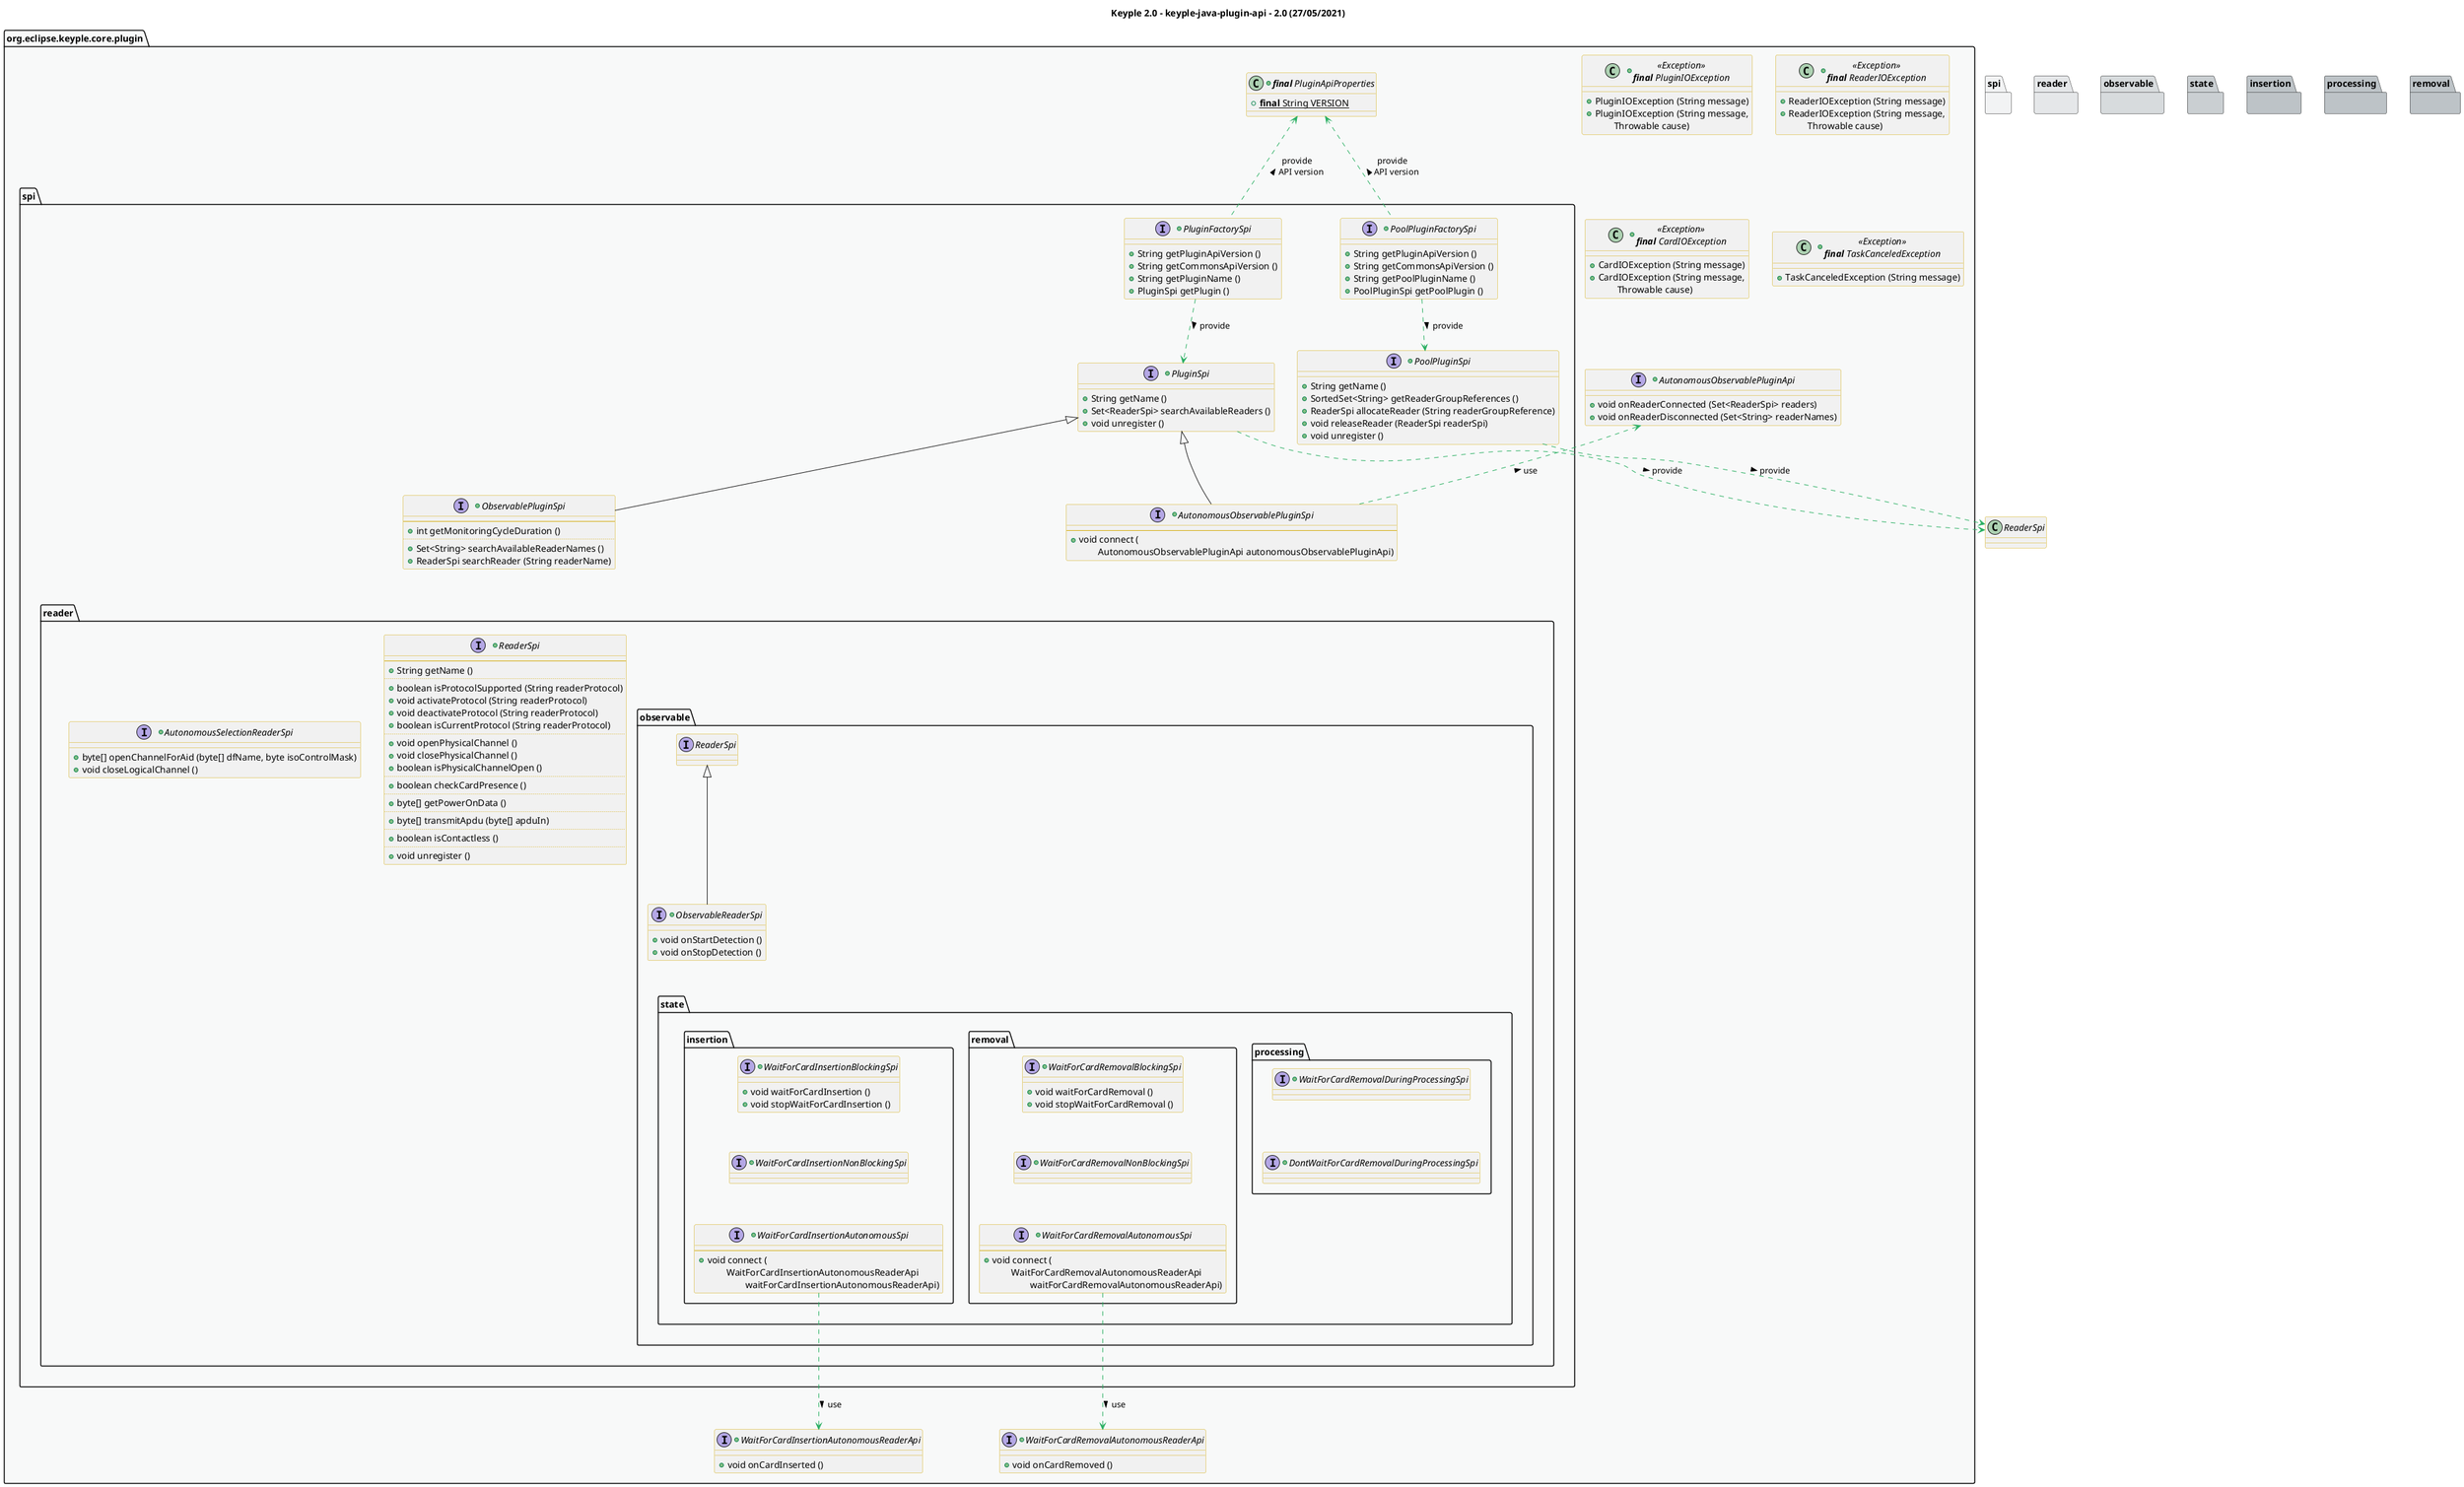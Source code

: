 @startuml
title
    Keyple 2.0 - keyple-java-plugin-api - 2.0 (27/05/2021)
end title

' == THEME ==

'Couleurs issues de : https://htmlcolorcodes.com/fr/tableau-de-couleur/tableau-de-couleur-design-plat/
!define C_GREY1 F8F9F9
!define C_GREY2 F2F3F4
!define C_GREY3 E5E7E9
!define C_GREY4 D7DBDD
!define C_GREY5 CACFD2
!define C_GREY6 BDC3C7
!define C_LINK 3498DB
!define C_USE 27AE60

skinparam Shadowing false
skinparam ClassFontStyle italic
skinparam ClassBorderColor #D4AC0D
skinparam stereotypeABorderColor #A9DCDF
skinparam stereotypeIBorderColor #B4A7E5
skinparam stereotypeCBorderColor #ADD1B2
skinparam stereotypeEBorderColor #EB93DF
' Red
skinparam ClassBackgroundColor<<red>> #FDEDEC
skinparam ClassBorderColor<<red>> #E74C3C
hide <<red>> stereotype
' Purple
skinparam ClassBackgroundColor<<purple>> #F4ECF7
skinparam ClassBorderColor<<purple>> #8E44AD
hide <<purple>> stereotype
' blue
skinparam ClassBackgroundColor<<blue>> #EBF5FB
skinparam ClassBorderColor<<blue>> #3498DB
hide <<blue>> stereotype
' Green
skinparam ClassBackgroundColor<<green>> #E9F7EF
skinparam ClassBorderColor<<green>> #27AE60
hide <<green>> stereotype
' Grey
skinparam ClassBackgroundColor<<grey>> #EAECEE
skinparam ClassBorderColor<<grey>> #2C3E50
hide <<grey>> stereotype

' == CONTENT ==

package "org.eclipse.keyple.core.plugin" as api {
    +class "**final** PluginApiProperties" as ApiProperties {
        +{static} **final** String VERSION
    }
    +interface AutonomousObservablePluginApi {
        +void onReaderConnected (Set<ReaderSpi> readers)
        +void onReaderDisconnected (Set<String> readerNames)
    }
    +interface WaitForCardInsertionAutonomousReaderApi {
        +void onCardInserted ()
    }
    +interface WaitForCardRemovalAutonomousReaderApi {
        +void onCardRemoved ()
    }
    +class "<<Exception>>\n**final** PluginIOException" as PluginIOException {
        +PluginIOException (String message)
        +PluginIOException (String message,
            \tThrowable cause)
    }
    +class "<<Exception>>\n**final** ReaderIOException" as ReaderIOException {
        +ReaderIOException (String message)
        +ReaderIOException (String message,
            \tThrowable cause)
    }
    +class "<<Exception>>\n**final** CardIOException" as CardIOException {
        +CardIOException (String message)
        +CardIOException (String message,
            \tThrowable cause)
    }
    +class "<<Exception>>\n**final** TaskCanceledException" as TaskCanceledException {
        +TaskCanceledException (String message)
    }
    package spi {
        together {
            +interface PoolPluginFactorySpi {
                +String getPluginApiVersion ()
                +String getCommonsApiVersion ()
                +String getPoolPluginName ()
                +PoolPluginSpi getPoolPlugin ()
            }
            +interface PluginFactorySpi {
                +String getPluginApiVersion ()
                +String getCommonsApiVersion ()
                +String getPluginName ()
                +PluginSpi getPlugin ()
            }
            +interface PoolPluginSpi {
                +String getName ()
                +SortedSet<String> getReaderGroupReferences ()
                +ReaderSpi allocateReader (String readerGroupReference)
                +void releaseReader (ReaderSpi readerSpi)
                +void unregister ()
            }
            +interface PluginSpi {
                +String getName ()
                +Set<ReaderSpi> searchAvailableReaders ()
                +void unregister ()
            }
        }
        +interface ObservablePluginSpi extends PluginSpi {
            --
            +int getMonitoringCycleDuration ()
            ..
            +Set<String> searchAvailableReaderNames ()
            +ReaderSpi searchReader (String readerName)
        }
        +interface AutonomousObservablePluginSpi extends PluginSpi {
            --
            +void connect (
                \tAutonomousObservablePluginApi autonomousObservablePluginApi)
        }
        package reader {
            +interface ReaderSpi {
                --
                +String getName ()
                ..
                +boolean isProtocolSupported (String readerProtocol)
                +void activateProtocol (String readerProtocol)
                +void deactivateProtocol (String readerProtocol)
                +boolean isCurrentProtocol (String readerProtocol)
                ..
                +void openPhysicalChannel ()
                +void closePhysicalChannel ()
                +boolean isPhysicalChannelOpen ()
                ..
                +boolean checkCardPresence ()
                ..
                +byte[] getPowerOnData ()
                ..
                +byte[] transmitApdu (byte[] apduIn)
                ..
                +boolean isContactless ()
                ..
                +void unregister ()
            }
            +interface AutonomousSelectionReaderSpi {
                +byte[] openChannelForAid (byte[] dfName, byte isoControlMask)
                +void closeLogicalChannel ()
            }
            package observable {
                +interface ObservableReaderSpi extends ReaderSpi {
                    +void onStartDetection ()
                    +void onStopDetection ()
                }
                package state {
                    package processing {
                        +interface WaitForCardRemovalDuringProcessingSpi {
                        }
                        +interface DontWaitForCardRemovalDuringProcessingSpi {
                        }
                    }
                    package insertion {
                        +interface WaitForCardInsertionAutonomousSpi {
                            --
                            +void connect (
                                \tWaitForCardInsertionAutonomousReaderApi
                                \t\twaitForCardInsertionAutonomousReaderApi)
                        }
                        +interface WaitForCardInsertionBlockingSpi {
                            +void waitForCardInsertion ()
                            +void stopWaitForCardInsertion ()
                        }
                        +interface WaitForCardInsertionNonBlockingSpi {
                        }
                    }
                    package removal {
                        +interface WaitForCardRemovalAutonomousSpi {
                            --
                            +void connect (
                                \tWaitForCardRemovalAutonomousReaderApi
                                \t\twaitForCardRemovalAutonomousReaderApi)
                        }
                        +interface WaitForCardRemovalBlockingSpi {
                            +void waitForCardRemoval ()
                            +void stopWaitForCardRemoval ()
                        }
                        +interface WaitForCardRemovalNonBlockingSpi {
                        }
                    }
                }
            }
        }
    }
}

' Associations

PluginFactorySpi .up.> ApiProperties #C_USE : provide\nAPI version <
PluginFactorySpi ..> PluginSpi #C_USE : provide >

PluginSpi ..> ReaderSpi #C_USE : provide >

PoolPluginFactorySpi .up.> ApiProperties #C_USE : provide\nAPI version <
PoolPluginFactorySpi ..> PoolPluginSpi #C_USE : provide >

PoolPluginSpi ..> ReaderSpi #C_USE : provide >

AutonomousObservablePluginSpi .up.> AutonomousObservablePluginApi #C_USE : use >

WaitForCardInsertionAutonomousSpi ..> WaitForCardInsertionAutonomousReaderApi #C_USE : use >

WaitForCardRemovalAutonomousSpi ..> WaitForCardRemovalAutonomousReaderApi #C_USE : use >

' == LAYOUT ==

ObservablePluginSpi -[hidden]- reader

ObservableReaderSpi -[hidden]- state

WaitForCardInsertionBlockingSpi -[hidden]- WaitForCardInsertionNonBlockingSpi
WaitForCardInsertionNonBlockingSpi -[hidden]- WaitForCardInsertionAutonomousSpi

WaitForCardRemovalDuringProcessingSpi -[hidden]- DontWaitForCardRemovalDuringProcessingSpi

WaitForCardRemovalBlockingSpi -[hidden]- WaitForCardRemovalNonBlockingSpi
WaitForCardRemovalNonBlockingSpi -[hidden]- WaitForCardRemovalAutonomousSpi

' == STYLE ==

package api #C_GREY1 {}
package spi #C_GREY2 {}
package reader #C_GREY3 {}
package observable #C_GREY4 {}
package state #C_GREY5 {}
package insertion #C_GREY6 {}
package processing #C_GREY6 {}
package removal #C_GREY6 {}

@enduml